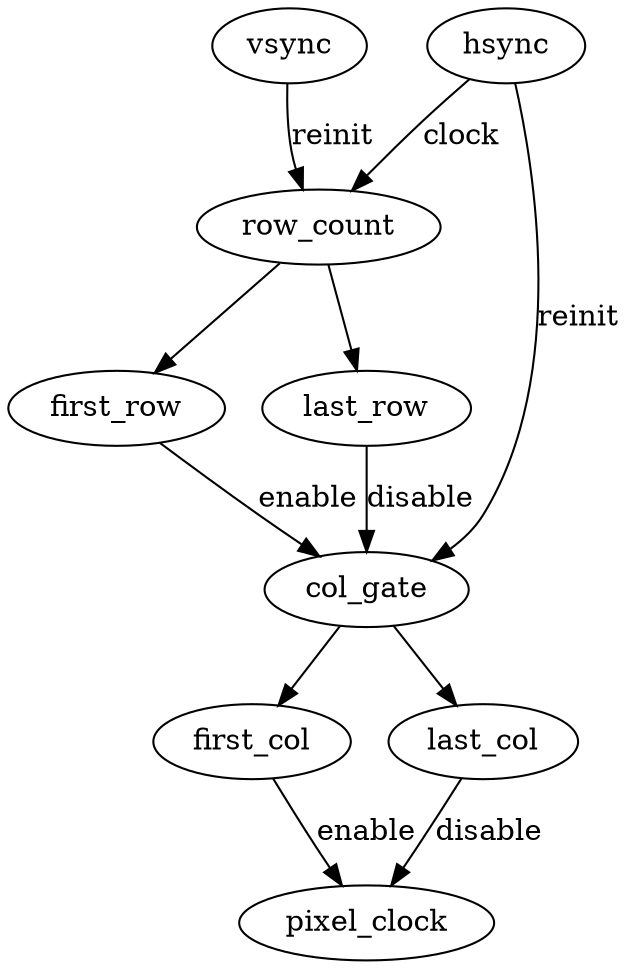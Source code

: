 digraph g{
	vsync -> row_count [ label = "reinit"];
	hsync -> row_count [label = "clock"];
	hsync -> col_gate [label = "reinit"];
   col_gate -> first_col ;
   first_col -> pixel_clock [label = "enable"];
   col_gate -> last_col;
   last_col -> pixel_clock [label = "disable"]; 
   row_count -> first_row;
   row_count -> last_row;
   first_row -> col_gate [label = "enable"];
   last_row -> col_gate [label = "disable"];
}

